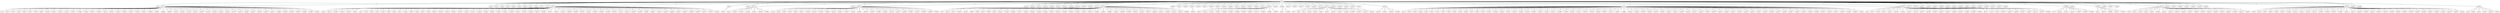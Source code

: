 graph GR{
id_0;
id_1;
id_2;
id_3;
id_4;
id_5;
id_6;
id_7;
id_8;
id_9;
id_10;
id_11;
id_12;
id_13;
id_14;
id_15;
id_16;
id_17;
id_18;
id_19;
id_20;
id_21;
id_22;
id_23;
id_24;
id_25;
id_26;
id_27;
id_28;
id_29;
id_30;
id_31;
id_32;
id_33;
id_34;
id_35;
id_36;
id_37;
id_38;
id_39;
id_40;
id_41;
id_42;
id_43;
id_44;
id_45;
id_46;
id_47;
id_48;
id_49;
id_50;
id_51;
id_52;
id_53;
id_54;
id_55;
id_56;
id_57;
id_58;
id_59;
id_60;
id_61;
id_62;
id_63;
id_64;
id_65;
id_66;
id_67;
id_68;
id_69;
id_70;
id_71;
id_72;
id_73;
id_74;
id_75;
id_76;
id_77;
id_78;
id_79;
id_80;
id_81;
id_82;
id_83;
id_84;
id_85;
id_86;
id_87;
id_88;
id_89;
id_90;
id_91;
id_92;
id_93;
id_94;
id_95;
id_96;
id_97;
id_98;
id_99;
id_100;
id_101;
id_102;
id_103;
id_104;
id_105;
id_106;
id_107;
id_108;
id_109;
id_110;
id_111;
id_112;
id_113;
id_114;
id_115;
id_116;
id_117;
id_118;
id_119;
id_120;
id_121;
id_122;
id_123;
id_124;
id_125;
id_126;
id_127;
id_128;
id_129;
id_130;
id_131;
id_132;
id_133;
id_134;
id_135;
id_136;
id_137;
id_138;
id_139;
id_140;
id_141;
id_142;
id_143;
id_144;
id_145;
id_146;
id_147;
id_148;
id_149;
id_150;
id_151;
id_152;
id_153;
id_154;
id_155;
id_156;
id_157;
id_158;
id_159;
id_160;
id_161;
id_162;
id_163;
id_164;
id_165;
id_166;
id_167;
id_168;
id_169;
id_170;
id_171;
id_172;
id_173;
id_174;
id_175;
id_176;
id_177;
id_178;
id_179;
id_180;
id_181;
id_182;
id_183;
id_184;
id_185;
id_186;
id_187;
id_188;
id_189;
id_190;
id_191;
id_192;
id_193;
id_194;
id_195;
id_196;
id_197;
id_198;
id_199;
id_200;
id_201;
id_202;
id_203;
id_204;
id_205;
id_206;
id_207;
id_208;
id_209;
id_210;
id_211;
id_212;
id_213;
id_214;
id_215;
id_216;
id_217;
id_218;
id_219;
id_220;
id_221;
id_222;
id_223;
id_224;
id_225;
id_226;
id_227;
id_228;
id_229;
id_230;
id_231;
id_232;
id_233;
id_234;
id_235;
id_236;
id_237;
id_238;
id_239;
id_240;
id_241;
id_242;
id_243;
id_244;
id_245;
id_246;
id_247;
id_248;
id_249;
id_250;
id_251;
id_252;
id_253;
id_254;
id_255;
id_256;
id_257;
id_258;
id_259;
id_260;
id_261;
id_262;
id_263;
id_264;
id_265;
id_266;
id_267;
id_268;
id_269;
id_270;
id_271;
id_272;
id_273;
id_274;
id_275;
id_276;
id_277;
id_278;
id_279;
id_280;
id_281;
id_282;
id_283;
id_284;
id_285;
id_286;
id_287;
id_288;
id_289;
id_290;
id_291;
id_292;
id_293;
id_294;
id_295;
id_296;
id_297;
id_298;
id_299;
id_300;
id_301;
id_302;
id_303;
id_304;
id_305;
id_306;
id_307;
id_308;
id_309;
id_310;
id_311;
id_312;
id_313;
id_314;
id_315;
id_316;
id_317;
id_318;
id_319;
id_320;
id_321;
id_322;
id_323;
id_324;
id_325;
id_326;
id_327;
id_328;
id_329;
id_330;
id_331;
id_332;
id_333;
id_334;
id_335;
id_336;
id_337;
id_338;
id_339;
id_340;
id_341;
id_342;
id_343;
id_344;
id_345;
id_346;
id_347;
id_348;
id_349;
id_350;
id_351;
id_352;
id_353;
id_354;
id_355;
id_356;
id_357;
id_358;
id_359;
id_360;
id_361;
id_362;
id_363;
id_364;
id_365;
id_366;
id_367;
id_368;
id_369;
id_370;
id_371;
id_372;
id_373;
id_374;
id_375;
id_376;
id_377;
id_378;
id_379;
id_380;
id_381;
id_382;
id_383;
id_384;
id_385;
id_386;
id_387;
id_388;
id_389;
id_390;
id_391;
id_392;
id_393;
id_394;
id_395;
id_396;
id_397;
id_398;
id_399;
id_400;
id_401;
id_402;
id_403;
id_404;
id_405;
id_406;
id_407;
id_408;
id_409;
id_410;
id_411;
id_412;
id_413;
id_414;
id_415;
id_416;
id_417;
id_418;
id_419;
id_420;
id_421;
id_422;
id_423;
id_424;
id_425;
id_426;
id_427;
id_428;
id_429;
id_430;
id_431;
id_432;
id_433;
id_434;
id_435;
id_436;
id_437;
id_438;
id_439;
id_440;
id_441;
id_442;
id_443;
id_444;
id_445;
id_446;
id_447;
id_448;
id_449;
id_450;
id_451;
id_452;
id_453;
id_454;
id_455;
id_456;
id_457;
id_458;
id_459;
id_460;
id_461;
id_462;
id_463;
id_464;
id_465;
id_466;
id_467;
id_468;
id_469;
id_470;
id_471;
id_472;
id_473;
id_474;
id_475;
id_476;
id_477;
id_478;
id_479;
id_480;
id_481;
id_482;
id_483;
id_484;
id_485;
id_486;
id_487;
id_488;
id_489;
id_490;
id_491;
id_492;
id_493;
id_494;
id_495;
id_496;
id_497;
id_498;
id_499;
id_1--id_313[label=1];
id_1--id_77[label=1];
id_1--id_17[label=1];
id_1--id_475[label=1];
id_1--id_178[label=1];
id_1--id_413[label=1];
id_1--id_115[label=1];
id_1--id_314[label=1];
id_1--id_277[label=1];
id_1--id_323[label=1];
id_1--id_238[label=1];
id_1--id_499[label=1];
id_1--id_111[label=1];
id_1--id_395[label=1];
id_1--id_72[label=1];
id_1--id_248[label=1];
id_1--id_390[label=1];
id_1--id_311[label=1];
id_1--id_49[label=1];
id_1--id_82[label=1];
id_1--id_150[label=1];
id_1--id_236[label=1];
id_1--id_482[label=1];
id_1--id_32[label=1];
id_1--id_231[label=1];
id_1--id_210[label=1];
id_1--id_233[label=1];
id_1--id_219[label=1];
id_1--id_437[label=1];
id_1--id_127[label=1];
id_1--id_403[label=1];
id_1--id_455[label=1];
id_1--id_452[label=1];
id_1--id_6[label=1];
id_1--id_163[label=1];
id_1--id_303[label=1];
id_1--id_348[label=1];
id_1--id_391[label=1];
id_1--id_288[label=1];
id_1--id_445[label=1];
id_1--id_359[label=1];
id_1--id_317[label=1];
id_1--id_307[label=1];
id_1--id_62[label=1];
id_1--id_198[label=1];
id_1--id_324[label=1];
id_1--id_389[label=1];
id_1--id_114[label=1];
id_1--id_29[label=1];
id_1--id_488[label=1];
id_1--id_149[label=1];
id_1--id_40[label=1];
id_1--id_257[label=1];
id_1--id_252[label=1];
id_1--id_268[label=1];
id_1--id_133[label=1];
id_1--id_382[label=1];
id_1--id_415[label=1];
id_1--id_138[label=1];
id_1--id_400[label=1];
id_1--id_466[label=1];
id_1--id_166[label=1];
id_1--id_229[label=1];
id_1--id_353[label=1];
id_1--id_342[label=1];
id_1--id_126[label=1];
id_1--id_345[label=1];
id_1--id_96[label=1];
id_1--id_180[label=1];
id_1--id_146[label=1];
id_1--id_23[label=1];
id_1--id_263[label=1];
id_1--id_454[label=1];
id_1--id_224[label=1];
id_1--id_119[label=1];
id_1--id_19[label=1];
id_1--id_50[label=1];
id_1--id_232[label=1];
id_1--id_361[label=1];
id_1--id_368[label=1];
id_1--id_73[label=1];
id_1--id_355[label=1];
id_1--id_142[label=1];
id_1--id_217[label=1];
id_1--id_171[label=1];
id_1--id_215[label=1];
id_1--id_290[label=1];
id_1--id_237[label=1];
id_1--id_273[label=1];
id_1--id_220[label=1];
id_1--id_38[label=1];
id_1--id_378[label=1];
id_1--id_181[label=1];
id_1--id_244[label=1];
id_1--id_284[label=1];
id_1--id_360[label=1];
id_1--id_254[label=1];
id_1--id_405[label=1];
id_1--id_363[label=1];
id_313--id_70[label=1];
id_313--id_298[label=1];
id_313--id_211[label=1];
id_313--id_35[label=1];
id_313--id_88[label=1];
id_313--id_51[label=1];
id_313--id_173[label=1];
id_313--id_297[label=1];
id_313--id_472[label=1];
id_313--id_160[label=1];
id_313--id_485[label=1];
id_313--id_481[label=1];
id_313--id_468[label=1];
id_313--id_300[label=1];
id_313--id_16[label=1];
id_313--id_433[label=1];
id_313--id_139[label=1];
id_313--id_56[label=1];
id_313--id_287[label=1];
id_313--id_250[label=1];
id_313--id_106[label=1];
id_313--id_494[label=1];
id_313--id_13[label=1];
id_313--id_477[label=1];
id_313--id_161[label=1];
id_313--id_243[label=1];
id_313--id_474[label=1];
id_313--id_193[label=1];
id_313--id_441[label=1];
id_313--id_334[label=1];
id_313--id_393[label=1];
id_313--id_385[label=1];
id_313--id_434[label=1];
id_313--id_453[label=1];
id_313--id_103[label=1];
id_313--id_25[label=1];
id_313--id_155[label=1];
id_313--id_165[label=1];
id_313--id_203[label=1];
id_313--id_189[label=1];
id_313--id_416[label=1];
id_313--id_449[label=1];
id_313--id_431[label=1];
id_313--id_331[label=1];
id_313--id_265[label=1];
id_313--id_370[label=1];
id_313--id_41[label=1];
id_313--id_28[label=1];
id_313--id_372[label=1];
id_313--id_412[label=1];
id_313--id_143[label=1];
id_313--id_432[label=1];
id_313--id_326[label=1];
id_313--id_242[label=1];
id_313--id_351[label=1];
id_313--id_55[label=1];
id_313--id_462[label=1];
id_313--id_457[label=1];
id_313--id_144[label=1];
id_313--id_58[label=1];
id_313--id_80[label=1];
id_313--id_274[label=1];
id_313--id_430[label=1];
id_313--id_47[label=1];
id_313--id_343[label=1];
id_313--id_451[label=1];
id_313--id_66[label=1];
id_313--id_423[label=1];
id_313--id_429[label=1];
id_313--id_148[label=1];
id_313--id_369[label=1];
id_313--id_296[label=1];
id_313--id_497[label=1];
id_313--id_383[label=1];
id_77--id_95[label=1];
id_77--id_91[label=1];
id_77--id_18[label=1];
id_77--id_33[label=1];
id_77--id_407[label=1];
id_77--id_280[label=1];
id_77--id_101[label=1];
id_77--id_294[label=1];
id_77--id_341[label=1];
id_77--id_463[label=1];
id_77--id_276[label=1];
id_77--id_205[label=1];
id_77--id_24[label=1];
id_77--id_427[label=1];
id_77--id_158[label=1];
id_77--id_278[label=1];
id_77--id_200[label=1];
id_77--id_384[label=1];
id_77--id_209[label=1];
id_77--id_448[label=1];
id_77--id_63[label=1];
id_77--id_123[label=1];
id_77--id_64[label=1];
id_77--id_190[label=1];
id_77--id_335[label=1];
id_77--id_234[label=1];
id_77--id_293[label=1];
id_77--id_89[label=1];
id_77--id_285[label=1];
id_77--id_414[label=1];
id_77--id_83[label=1];
id_77--id_253[label=1];
id_77--id_439[label=1];
id_77--id_386[label=1];
id_77--id_130[label=1];
id_77--id_262[label=1];
id_77--id_471[label=1];
id_77--id_422[label=1];
id_77--id_226[label=1];
id_77--id_476[label=1];
id_77--id_153[label=1];
id_77--id_86[label=1];
id_77--id_337[label=1];
id_77--id_52[label=1];
id_77--id_304[label=1];
id_77--id_120[label=1];
id_77--id_0[label=1];
id_77--id_328[label=1];
id_77--id_380[label=1];
id_77--id_71[label=1];
id_77--id_170[label=1];
id_77--id_299[label=1];
id_77--id_493[label=1];
id_77--id_184[label=1];
id_77--id_426[label=1];
id_77--id_267[label=1];
id_77--id_223[label=1];
id_77--id_206[label=1];
id_17--id_420[label=1];
id_17--id_156[label=1];
id_17--id_207[label=1];
id_17--id_374[label=1];
id_17--id_325[label=1];
id_17--id_266[label=1];
id_17--id_321[label=1];
id_17--id_440[label=1];
id_17--id_92[label=1];
id_17--id_247[label=1];
id_17--id_283[label=1];
id_17--id_318[label=1];
id_17--id_458[label=1];
id_17--id_421[label=1];
id_17--id_164[label=1];
id_17--id_122[label=1];
id_17--id_464[label=1];
id_17--id_418[label=1];
id_17--id_333[label=1];
id_17--id_42[label=1];
id_17--id_112[label=1];
id_17--id_169[label=1];
id_17--id_264[label=1];
id_17--id_167[label=1];
id_17--id_484[label=1];
id_17--id_344[label=1];
id_17--id_214[label=1];
id_17--id_39[label=1];
id_17--id_269[label=1];
id_17--id_397[label=1];
id_17--id_4[label=1];
id_17--id_27[label=1];
id_17--id_105[label=1];
id_17--id_409[label=1];
id_17--id_228[label=1];
id_17--id_492[label=1];
id_17--id_489[label=1];
id_17--id_259[label=1];
id_17--id_332[label=1];
id_17--id_251[label=1];
id_17--id_145[label=1];
id_17--id_411[label=1];
id_17--id_249[label=1];
id_17--id_46[label=1];
id_17--id_36[label=1];
id_17--id_179[label=1];
id_17--id_275[label=1];
id_17--id_147[label=1];
id_17--id_356[label=1];
id_17--id_450[label=1];
id_17--id_10[label=1];
id_475--id_392[label=1];
id_475--id_100[label=1];
id_475--id_362[label=1];
id_475--id_329[label=1];
id_475--id_93[label=1];
id_475--id_20[label=1];
id_475--id_87[label=1];
id_475--id_315[label=1];
id_475--id_473[label=1];
id_475--id_491[label=1];
id_475--id_159[label=1];
id_475--id_185[label=1];
id_475--id_338[label=1];
id_475--id_399[label=1];
id_475--id_113[label=1];
id_475--id_227[label=1];
id_475--id_336[label=1];
id_475--id_208[label=1];
id_475--id_110[label=1];
id_475--id_282[label=1];
id_475--id_322[label=1];
id_475--id_116[label=1];
id_475--id_124[label=1];
id_475--id_424[label=1];
id_475--id_291[label=1];
id_475--id_108[label=1];
id_475--id_213[label=1];
id_475--id_230[label=1];
id_475--id_94[label=1];
id_475--id_459[label=1];
id_475--id_54[label=1];
id_475--id_444[label=1];
id_475--id_202[label=1];
id_178--id_461[label=1];
id_178--id_438[label=1];
id_178--id_59[label=1];
id_178--id_194[label=1];
id_178--id_154[label=1];
id_178--id_99[label=1];
id_178--id_456[label=1];
id_178--id_408[label=1];
id_178--id_498[label=1];
id_178--id_401[label=1];
id_178--id_258[label=1];
id_178--id_48[label=1];
id_178--id_199[label=1];
id_178--id_67[label=1];
id_178--id_443[label=1];
id_178--id_381[label=1];
id_178--id_487[label=1];
id_178--id_256[label=1];
id_178--id_316[label=1];
id_178--id_465[label=1];
id_178--id_320[label=1];
id_178--id_241[label=1];
id_178--id_187[label=1];
id_178--id_442[label=1];
id_178--id_366[label=1];
id_178--id_447[label=1];
id_178--id_388[label=1];
id_178--id_204[label=1];
id_178--id_221[label=1];
id_178--id_177[label=1];
id_178--id_68[label=1];
id_178--id_141[label=1];
id_178--id_327[label=1];
id_178--id_168[label=1];
id_178--id_470[label=1];
id_413--id_84[label=1];
id_413--id_235[label=1];
id_413--id_302[label=1];
id_413--id_44[label=1];
id_413--id_109[label=1];
id_413--id_172[label=1];
id_413--id_404[label=1];
id_413--id_183[label=1];
id_413--id_240[label=1];
id_413--id_45[label=1];
id_413--id_425[label=1];
id_413--id_125[label=1];
id_413--id_310[label=1];
id_413--id_270[label=1];
id_413--id_176[label=1];
id_413--id_261[label=1];
id_413--id_31[label=1];
id_413--id_410[label=1];
id_413--id_22[label=1];
id_413--id_365[label=1];
id_115--id_309[label=1];
id_115--id_69[label=1];
id_115--id_197[label=1];
id_115--id_495[label=1];
id_115--id_295[label=1];
id_115--id_379[label=1];
id_115--id_394[label=1];
id_115--id_192[label=1];
id_115--id_279[label=1];
id_115--id_14[label=1];
id_115--id_218[label=1];
id_115--id_435[label=1];
id_115--id_346[label=1];
id_115--id_446[label=1];
id_115--id_140[label=1];
id_115--id_60[label=1];
id_115--id_128[label=1];
id_115--id_186[label=1];
id_115--id_373[label=1];
id_115--id_98[label=1];
id_115--id_469[label=1];
id_115--id_402[label=1];
id_115--id_132[label=1];
id_115--id_76[label=1];
id_115--id_117[label=1];
id_115--id_191[label=1];
id_115--id_281[label=1];
id_314--id_152[label=1];
id_314--id_436[label=1];
id_314--id_136[label=1];
id_314--id_174[label=1];
id_314--id_255[label=1];
id_314--id_367[label=1];
id_314--id_21[label=1];
id_314--id_479[label=1];
id_314--id_134[label=1];
id_314--id_9[label=1];
id_314--id_354[label=1];
id_314--id_486[label=1];
id_314--id_97[label=1];
id_314--id_107[label=1];
id_314--id_496[label=1];
id_314--id_34[label=1];
id_314--id_358[label=1];
id_314--id_387[label=1];
id_277--id_5[label=1];
id_277--id_26[label=1];
id_277--id_8[label=1];
id_277--id_81[label=1];
id_277--id_222[label=1];
id_277--id_157[label=1];
id_277--id_271[label=1];
id_277--id_11[label=1];
id_277--id_352[label=1];
id_277--id_43[label=1];
id_277--id_376[label=1];
id_277--id_349[label=1];
id_277--id_286[label=1];
id_277--id_375[label=1];
id_323--id_79[label=1];
id_323--id_37[label=1];
id_323--id_182[label=1];
id_323--id_377[label=1];
id_323--id_483[label=1];
id_323--id_428[label=1];
id_323--id_74[label=1];
id_323--id_129[label=1];
id_323--id_292[label=1];
id_323--id_188[label=1];
id_323--id_339[label=1];
id_238--id_151[label=1];
id_238--id_319[label=1];
id_238--id_371[label=1];
id_238--id_396[label=1];
id_238--id_308[label=1];
id_238--id_61[label=1];
id_238--id_260[label=1];
id_238--id_162[label=1];
id_238--id_289[label=1];
id_238--id_467[label=1];
id_238--id_350[label=1];
id_238--id_406[label=1];
id_238--id_137[label=1];
id_499--id_478[label=1];
id_499--id_65[label=1];
id_499--id_90[label=1];
id_499--id_301[label=1];
id_499--id_2[label=1];
id_499--id_78[label=1];
id_111--id_490[label=1];
id_111--id_239[label=1];
id_111--id_135[label=1];
id_111--id_246[label=1];
id_111--id_225[label=1];
id_111--id_245[label=1];
id_111--id_12[label=1];
id_395--id_419[label=1];
id_395--id_417[label=1];
id_395--id_272[label=1];
id_395--id_398[label=1];
id_395--id_57[label=1];
id_72--id_347[label=1];
id_72--id_312[label=1];
id_72--id_85[label=1];
id_72--id_357[label=1];
id_72--id_131[label=1];
id_72--id_305[label=1];
id_248--id_75[label=1];
id_248--id_196[label=1];
id_390--id_195[label=1];
id_390--id_460[label=1];
id_390--id_121[label=1];
id_390--id_480[label=1];
id_390--id_102[label=1];
id_390--id_118[label=1];
id_390--id_3[label=1];
id_311--id_216[label=1];
id_311--id_364[label=1];
id_311--id_212[label=1];
id_311--id_306[label=1];
id_82--id_53[label=1];
id_150--id_30[label=1];
id_150--id_340[label=1];
id_150--id_7[label=1];
id_150--id_15[label=1];
id_482--id_104[label=1];
id_210--id_201[label=1];
id_163--id_175[label=1];
id_317--id_330[label=1];
}